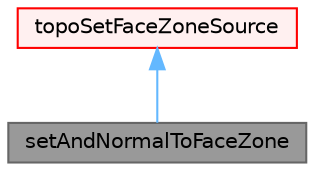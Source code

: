 digraph "setAndNormalToFaceZone"
{
 // LATEX_PDF_SIZE
  bgcolor="transparent";
  edge [fontname=Helvetica,fontsize=10,labelfontname=Helvetica,labelfontsize=10];
  node [fontname=Helvetica,fontsize=10,shape=box,height=0.2,width=0.4];
  Node1 [id="Node000001",label="setAndNormalToFaceZone",height=0.2,width=0.4,color="gray40", fillcolor="grey60", style="filled", fontcolor="black",tooltip="A topoSetSource to select faces based on usage in a faceSet, where the normal vector is used to orien..."];
  Node2 -> Node1 [id="edge1_Node000001_Node000002",dir="back",color="steelblue1",style="solid",tooltip=" "];
  Node2 [id="Node000002",label="topoSetFaceZoneSource",height=0.2,width=0.4,color="red", fillcolor="#FFF0F0", style="filled",URL="$classFoam_1_1topoSetFaceZoneSource.html",tooltip="The topoSetFaceZoneSource is a intermediate class for handling topoSet sources for selecting face zon..."];
}
